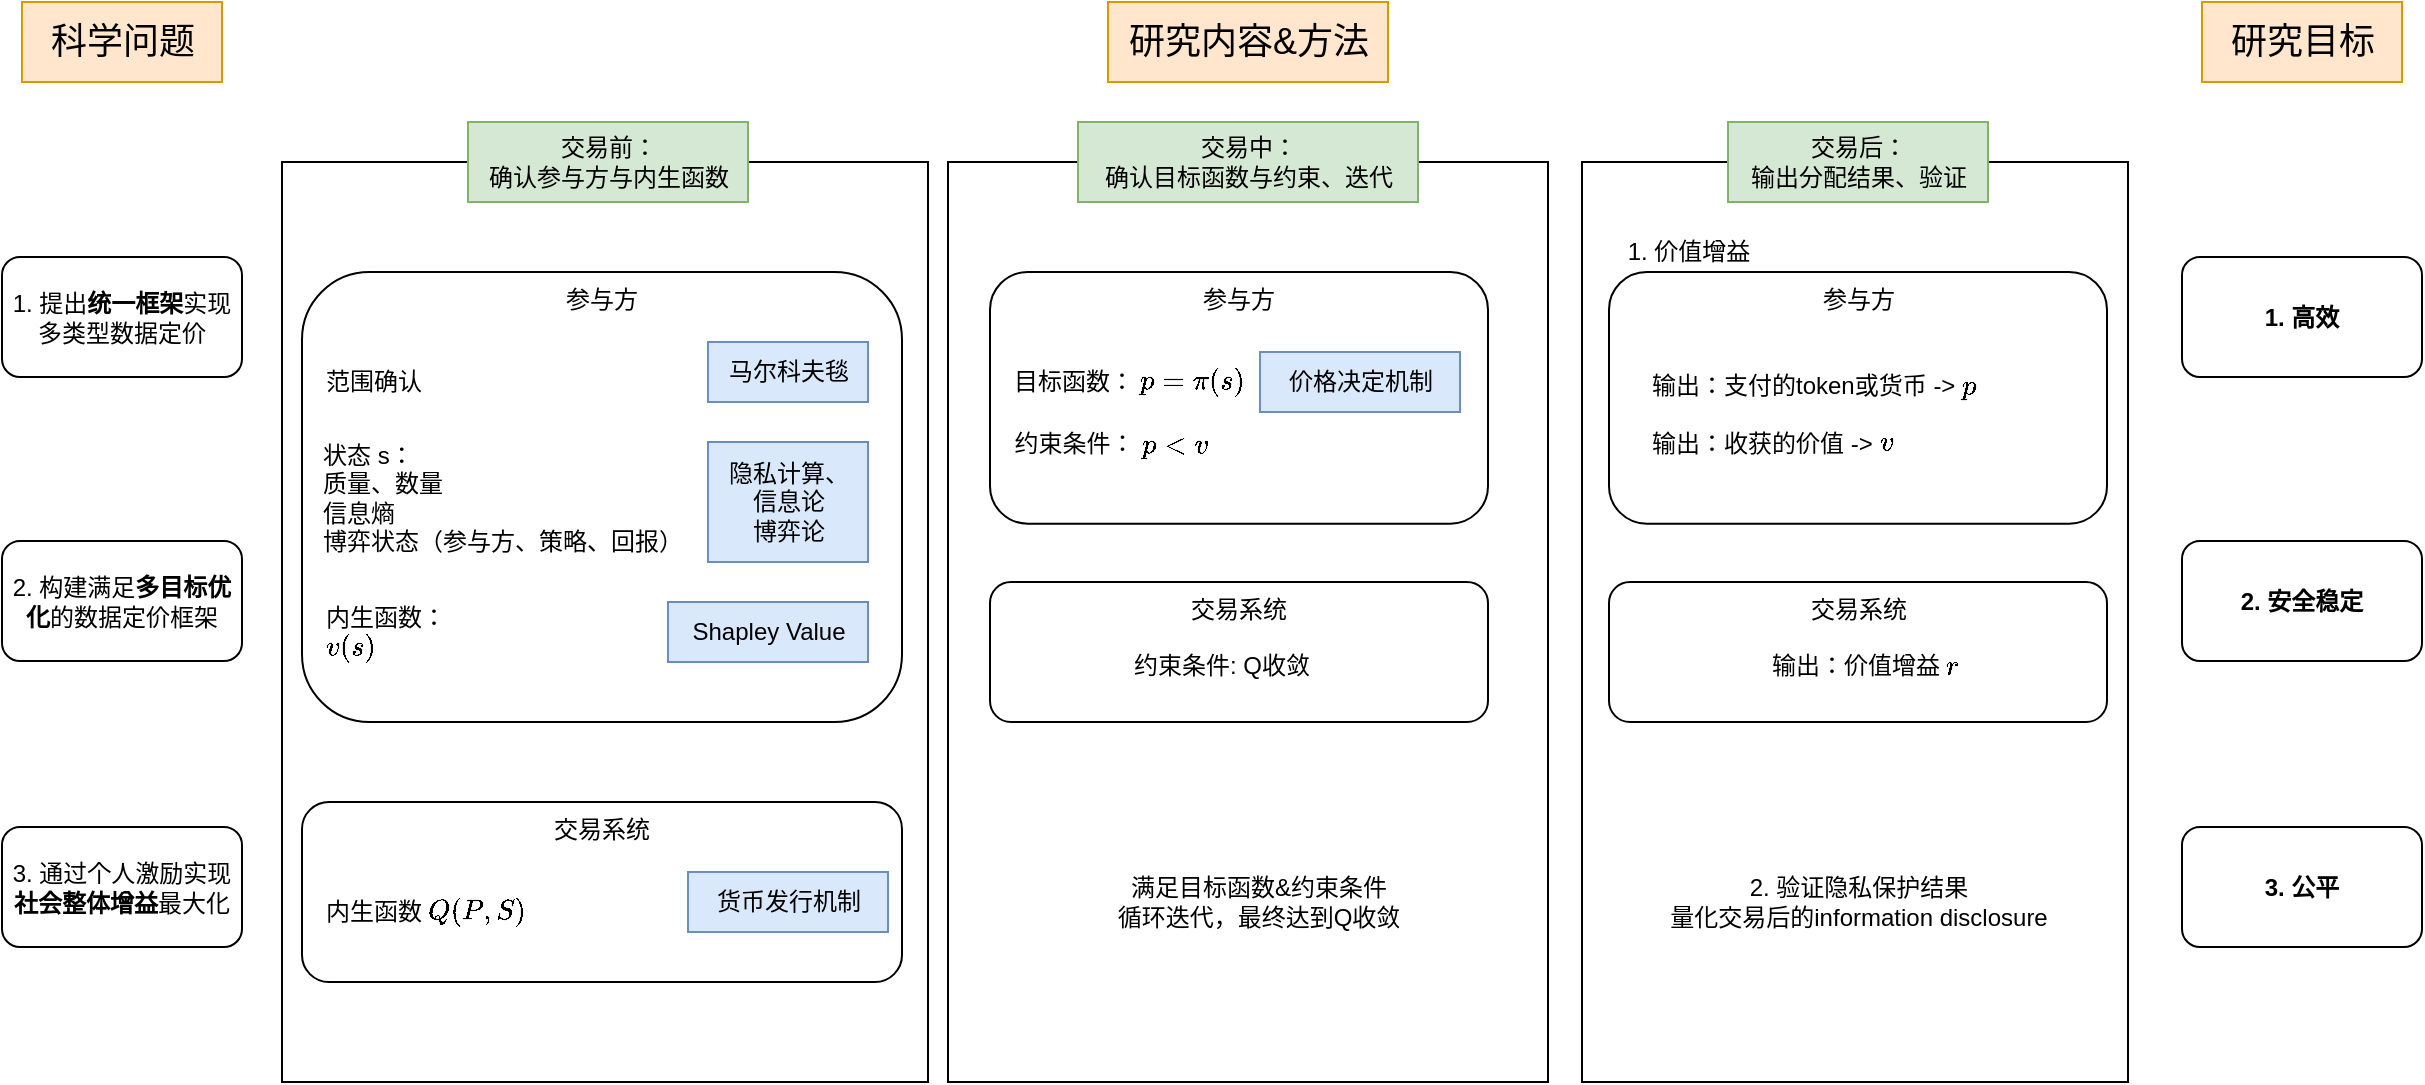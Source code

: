 <mxfile version="20.5.1" type="github">
  <diagram id="kGfsnMhB6VJ4VMqcUgDM" name="Page-1">
    <mxGraphModel dx="2214" dy="1291" grid="1" gridSize="10" guides="1" tooltips="1" connect="1" arrows="1" fold="1" page="1" pageScale="1" pageWidth="827" pageHeight="1169" math="1" shadow="0">
      <root>
        <mxCell id="0" />
        <mxCell id="1" parent="0" />
        <mxCell id="trRhdnVgsLyDhOyCSFnk-97" value="" style="group" vertex="1" connectable="0" parent="1">
          <mxGeometry x="810" y="220" width="273" height="480" as="geometry" />
        </mxCell>
        <mxCell id="trRhdnVgsLyDhOyCSFnk-87" value="" style="rounded=0;whiteSpace=wrap;html=1;fontSize=18;" vertex="1" parent="trRhdnVgsLyDhOyCSFnk-97">
          <mxGeometry y="20" width="273" height="460" as="geometry" />
        </mxCell>
        <mxCell id="trRhdnVgsLyDhOyCSFnk-9" value="交易后：&lt;br&gt;输出分配结果、验证" style="text;html=1;align=center;verticalAlign=middle;resizable=0;points=[];autosize=1;strokeColor=#82b366;fillColor=#d5e8d4;" vertex="1" parent="trRhdnVgsLyDhOyCSFnk-97">
          <mxGeometry x="73" width="130" height="40" as="geometry" />
        </mxCell>
        <mxCell id="trRhdnVgsLyDhOyCSFnk-79" value="1. 价值增益" style="text;html=1;align=center;verticalAlign=middle;resizable=0;points=[];autosize=1;strokeColor=none;fillColor=none;" vertex="1" parent="trRhdnVgsLyDhOyCSFnk-97">
          <mxGeometry x="13" y="50" width="80" height="30" as="geometry" />
        </mxCell>
        <mxCell id="trRhdnVgsLyDhOyCSFnk-80" value="2. 验证隐私保护结果&lt;br&gt;量化交易后的information disclosure" style="text;html=1;align=center;verticalAlign=middle;resizable=0;points=[];autosize=1;strokeColor=none;fillColor=none;" vertex="1" parent="trRhdnVgsLyDhOyCSFnk-97">
          <mxGeometry x="33" y="370" width="210" height="40" as="geometry" />
        </mxCell>
        <mxCell id="trRhdnVgsLyDhOyCSFnk-95" value="" style="group" vertex="1" connectable="0" parent="1">
          <mxGeometry x="160" y="220" width="323" height="480" as="geometry" />
        </mxCell>
        <mxCell id="trRhdnVgsLyDhOyCSFnk-85" value="" style="rounded=0;whiteSpace=wrap;html=1;fontSize=18;" vertex="1" parent="trRhdnVgsLyDhOyCSFnk-95">
          <mxGeometry y="20" width="323" height="460" as="geometry" />
        </mxCell>
        <mxCell id="trRhdnVgsLyDhOyCSFnk-7" value="交易前：&lt;br&gt;确认参与方与内生函数" style="text;html=1;align=center;verticalAlign=middle;resizable=0;points=[];autosize=1;strokeColor=#82b366;fillColor=#d5e8d4;" vertex="1" parent="trRhdnVgsLyDhOyCSFnk-95">
          <mxGeometry x="93" width="140" height="40" as="geometry" />
        </mxCell>
        <mxCell id="trRhdnVgsLyDhOyCSFnk-1" value="科学问题" style="text;html=1;align=center;verticalAlign=middle;resizable=0;points=[];autosize=1;strokeColor=#d79b00;fillColor=#ffe6cc;fontSize=18;" vertex="1" parent="1">
          <mxGeometry x="30" y="160" width="100" height="40" as="geometry" />
        </mxCell>
        <mxCell id="trRhdnVgsLyDhOyCSFnk-2" value="研究内容&amp;amp;方法" style="text;html=1;align=center;verticalAlign=middle;resizable=0;points=[];autosize=1;strokeColor=#d79b00;fillColor=#ffe6cc;fontSize=18;" vertex="1" parent="1">
          <mxGeometry x="573" y="160" width="140" height="40" as="geometry" />
        </mxCell>
        <mxCell id="trRhdnVgsLyDhOyCSFnk-3" value="研究目标" style="text;html=1;align=center;verticalAlign=middle;resizable=0;points=[];autosize=1;strokeColor=#d79b00;fillColor=#ffe6cc;fontSize=18;" vertex="1" parent="1">
          <mxGeometry x="1120" y="160" width="100" height="40" as="geometry" />
        </mxCell>
        <mxCell id="trRhdnVgsLyDhOyCSFnk-4" value="1. 提出&lt;b&gt;统一框架&lt;/b&gt;实现多类型数据定价" style="rounded=1;whiteSpace=wrap;html=1;" vertex="1" parent="1">
          <mxGeometry x="20" y="287.5" width="120" height="60" as="geometry" />
        </mxCell>
        <mxCell id="trRhdnVgsLyDhOyCSFnk-5" value="&lt;span style=&quot;font-weight: normal;&quot;&gt;2. 构建满足&lt;/span&gt;多目标优化&lt;span style=&quot;font-weight: normal;&quot;&gt;的数据定价框架&lt;/span&gt;" style="rounded=1;whiteSpace=wrap;html=1;fontStyle=1" vertex="1" parent="1">
          <mxGeometry x="20" y="429.5" width="120" height="60" as="geometry" />
        </mxCell>
        <mxCell id="trRhdnVgsLyDhOyCSFnk-6" value="3. 通过个人激励实现&lt;b&gt;社会整体增益&lt;/b&gt;最大化" style="rounded=1;whiteSpace=wrap;html=1;" vertex="1" parent="1">
          <mxGeometry x="20" y="572.5" width="120" height="60" as="geometry" />
        </mxCell>
        <mxCell id="trRhdnVgsLyDhOyCSFnk-81" value="1. 高效" style="rounded=1;whiteSpace=wrap;html=1;fontStyle=1" vertex="1" parent="1">
          <mxGeometry x="1110" y="287.5" width="120" height="60" as="geometry" />
        </mxCell>
        <mxCell id="trRhdnVgsLyDhOyCSFnk-82" value="&lt;span style=&quot;&quot;&gt;2. 安全稳定&lt;/span&gt;" style="rounded=1;whiteSpace=wrap;html=1;fontStyle=1" vertex="1" parent="1">
          <mxGeometry x="1110" y="429.5" width="120" height="60" as="geometry" />
        </mxCell>
        <mxCell id="trRhdnVgsLyDhOyCSFnk-83" value="3. 公平" style="rounded=1;whiteSpace=wrap;html=1;fontStyle=1" vertex="1" parent="1">
          <mxGeometry x="1110" y="572.5" width="120" height="60" as="geometry" />
        </mxCell>
        <mxCell id="trRhdnVgsLyDhOyCSFnk-88" value="" style="group" vertex="1" connectable="0" parent="1">
          <mxGeometry x="170" y="295" width="300" height="225" as="geometry" />
        </mxCell>
        <mxCell id="trRhdnVgsLyDhOyCSFnk-11" value="&lt;div style=&quot;text-align: justify;&quot;&gt;&lt;span style=&quot;background-color: initial;&quot;&gt;参与方&lt;/span&gt;&lt;/div&gt;" style="rounded=1;whiteSpace=wrap;html=1;verticalAlign=top;" vertex="1" parent="trRhdnVgsLyDhOyCSFnk-88">
          <mxGeometry width="300" height="225" as="geometry" />
        </mxCell>
        <mxCell id="trRhdnVgsLyDhOyCSFnk-12" value="&lt;div style=&quot;&quot;&gt;&lt;span style=&quot;background-color: initial;&quot;&gt;范围确认&lt;/span&gt;&lt;/div&gt;" style="text;html=1;align=left;verticalAlign=middle;resizable=0;points=[];autosize=1;strokeColor=none;fillColor=none;" vertex="1" parent="trRhdnVgsLyDhOyCSFnk-88">
          <mxGeometry x="10" y="40" width="70" height="30" as="geometry" />
        </mxCell>
        <mxCell id="trRhdnVgsLyDhOyCSFnk-14" value="内生函数：&lt;br&gt;\(v(s)\)" style="text;html=1;align=left;verticalAlign=middle;resizable=0;points=[];autosize=1;strokeColor=none;fillColor=none;" vertex="1" parent="trRhdnVgsLyDhOyCSFnk-88">
          <mxGeometry x="10" y="160" width="80" height="40" as="geometry" />
        </mxCell>
        <mxCell id="trRhdnVgsLyDhOyCSFnk-15" value="马尔科夫毯" style="text;html=1;align=center;verticalAlign=middle;resizable=0;points=[];autosize=1;strokeColor=#6c8ebf;fillColor=#dae8fc;" vertex="1" parent="trRhdnVgsLyDhOyCSFnk-88">
          <mxGeometry x="203" y="35" width="80" height="30" as="geometry" />
        </mxCell>
        <mxCell id="trRhdnVgsLyDhOyCSFnk-16" style="edgeStyle=orthogonalEdgeStyle;rounded=0;orthogonalLoop=1;jettySize=auto;html=1;exitX=0.5;exitY=1;exitDx=0;exitDy=0;" edge="1" parent="trRhdnVgsLyDhOyCSFnk-88" source="trRhdnVgsLyDhOyCSFnk-11" target="trRhdnVgsLyDhOyCSFnk-11">
          <mxGeometry relative="1" as="geometry" />
        </mxCell>
        <mxCell id="trRhdnVgsLyDhOyCSFnk-17" style="edgeStyle=orthogonalEdgeStyle;rounded=0;orthogonalLoop=1;jettySize=auto;html=1;exitX=0.5;exitY=1;exitDx=0;exitDy=0;" edge="1" parent="trRhdnVgsLyDhOyCSFnk-88" source="trRhdnVgsLyDhOyCSFnk-11" target="trRhdnVgsLyDhOyCSFnk-11">
          <mxGeometry relative="1" as="geometry" />
        </mxCell>
        <mxCell id="trRhdnVgsLyDhOyCSFnk-19" value="隐私计算、&lt;br&gt;信息论&lt;br&gt;博弈论" style="text;html=1;align=center;verticalAlign=middle;resizable=0;points=[];autosize=1;strokeColor=#6c8ebf;fillColor=#dae8fc;" vertex="1" parent="trRhdnVgsLyDhOyCSFnk-88">
          <mxGeometry x="203" y="85" width="80" height="60" as="geometry" />
        </mxCell>
        <mxCell id="trRhdnVgsLyDhOyCSFnk-20" value="Shapley Value" style="text;html=1;align=center;verticalAlign=middle;resizable=0;points=[];autosize=1;strokeColor=#6c8ebf;fillColor=#dae8fc;" vertex="1" parent="trRhdnVgsLyDhOyCSFnk-88">
          <mxGeometry x="183" y="165" width="100" height="30" as="geometry" />
        </mxCell>
        <mxCell id="trRhdnVgsLyDhOyCSFnk-63" value="&lt;div style=&quot;text-align: justify;&quot;&gt;&lt;span style=&quot;background-color: initial;&quot;&gt;状态 s：&lt;/span&gt;&lt;/div&gt;&lt;div style=&quot;text-align: justify;&quot;&gt;&lt;span style=&quot;background-color: initial;&quot;&gt;质量、数量&lt;/span&gt;&lt;/div&gt;&lt;div style=&quot;text-align: justify;&quot;&gt;&lt;span style=&quot;background-color: initial;&quot;&gt;信息熵&lt;/span&gt;&lt;/div&gt;&lt;div style=&quot;text-align: justify;&quot;&gt;&lt;span style=&quot;background-color: initial;&quot;&gt;博弈状态（参与方、策略、回报）&lt;/span&gt;&lt;/div&gt;" style="text;html=1;align=center;verticalAlign=middle;resizable=0;points=[];autosize=1;strokeColor=none;fillColor=none;" vertex="1" parent="trRhdnVgsLyDhOyCSFnk-88">
          <mxGeometry y="77.5" width="200" height="70" as="geometry" />
        </mxCell>
        <mxCell id="trRhdnVgsLyDhOyCSFnk-91" value="" style="group" vertex="1" connectable="0" parent="1">
          <mxGeometry x="823.5" y="295" width="249" height="125.83" as="geometry" />
        </mxCell>
        <mxCell id="trRhdnVgsLyDhOyCSFnk-69" value="&lt;div style=&quot;text-align: justify;&quot;&gt;&lt;span style=&quot;background-color: initial;&quot;&gt;参与方&lt;/span&gt;&lt;/div&gt;" style="rounded=1;whiteSpace=wrap;html=1;verticalAlign=top;" vertex="1" parent="trRhdnVgsLyDhOyCSFnk-91">
          <mxGeometry width="249" height="125.83" as="geometry" />
        </mxCell>
        <mxCell id="trRhdnVgsLyDhOyCSFnk-70" value="&lt;div style=&quot;&quot;&gt;&lt;span style=&quot;background-color: initial;&quot;&gt;输出：支付的token或货币 -&amp;gt; \(p\)&lt;/span&gt;&lt;/div&gt;&lt;div style=&quot;&quot;&gt;&lt;span style=&quot;background-color: initial;&quot;&gt;&lt;br&gt;&lt;/span&gt;&lt;/div&gt;&lt;div style=&quot;&quot;&gt;&lt;span style=&quot;background-color: initial;&quot;&gt;输出：收获的价值 -&amp;gt; \(v\)&lt;/span&gt;&lt;/div&gt;" style="text;html=1;align=left;verticalAlign=middle;resizable=0;points=[];autosize=1;strokeColor=none;fillColor=none;" vertex="1" parent="trRhdnVgsLyDhOyCSFnk-91">
          <mxGeometry x="19.5" y="40.83" width="200" height="60" as="geometry" />
        </mxCell>
        <mxCell id="trRhdnVgsLyDhOyCSFnk-72" style="edgeStyle=orthogonalEdgeStyle;rounded=0;orthogonalLoop=1;jettySize=auto;html=1;exitX=0.5;exitY=1;exitDx=0;exitDy=0;" edge="1" parent="trRhdnVgsLyDhOyCSFnk-91" source="trRhdnVgsLyDhOyCSFnk-69" target="trRhdnVgsLyDhOyCSFnk-69">
          <mxGeometry relative="1" as="geometry" />
        </mxCell>
        <mxCell id="trRhdnVgsLyDhOyCSFnk-73" style="edgeStyle=orthogonalEdgeStyle;rounded=0;orthogonalLoop=1;jettySize=auto;html=1;exitX=0.5;exitY=1;exitDx=0;exitDy=0;" edge="1" parent="trRhdnVgsLyDhOyCSFnk-91" source="trRhdnVgsLyDhOyCSFnk-69" target="trRhdnVgsLyDhOyCSFnk-69">
          <mxGeometry relative="1" as="geometry" />
        </mxCell>
        <mxCell id="trRhdnVgsLyDhOyCSFnk-93" value="" style="group" vertex="1" connectable="0" parent="1">
          <mxGeometry x="823.5" y="450" width="249" height="70" as="geometry" />
        </mxCell>
        <mxCell id="trRhdnVgsLyDhOyCSFnk-74" value="&lt;div style=&quot;text-align: justify;&quot;&gt;&lt;span style=&quot;background-color: initial;&quot;&gt;交易系统&lt;/span&gt;&lt;/div&gt;" style="rounded=1;whiteSpace=wrap;html=1;verticalAlign=top;" vertex="1" parent="trRhdnVgsLyDhOyCSFnk-93">
          <mxGeometry width="249" height="70" as="geometry" />
        </mxCell>
        <mxCell id="trRhdnVgsLyDhOyCSFnk-75" value="&lt;div style=&quot;&quot;&gt;&lt;span style=&quot;background-color: initial;&quot;&gt;输出：价值增益 \(r\)&lt;/span&gt;&lt;/div&gt;" style="text;html=1;align=left;verticalAlign=middle;resizable=0;points=[];autosize=1;strokeColor=none;fillColor=none;" vertex="1" parent="trRhdnVgsLyDhOyCSFnk-93">
          <mxGeometry x="79.5" y="27.222" width="130" height="30" as="geometry" />
        </mxCell>
        <mxCell id="trRhdnVgsLyDhOyCSFnk-76" style="edgeStyle=orthogonalEdgeStyle;rounded=0;orthogonalLoop=1;jettySize=auto;html=1;exitX=0.5;exitY=1;exitDx=0;exitDy=0;" edge="1" parent="trRhdnVgsLyDhOyCSFnk-93" source="trRhdnVgsLyDhOyCSFnk-74" target="trRhdnVgsLyDhOyCSFnk-74">
          <mxGeometry relative="1" as="geometry" />
        </mxCell>
        <mxCell id="trRhdnVgsLyDhOyCSFnk-77" style="edgeStyle=orthogonalEdgeStyle;rounded=0;orthogonalLoop=1;jettySize=auto;html=1;exitX=0.5;exitY=1;exitDx=0;exitDy=0;" edge="1" parent="trRhdnVgsLyDhOyCSFnk-93" source="trRhdnVgsLyDhOyCSFnk-74" target="trRhdnVgsLyDhOyCSFnk-74">
          <mxGeometry relative="1" as="geometry" />
        </mxCell>
        <mxCell id="trRhdnVgsLyDhOyCSFnk-94" value="" style="group" vertex="1" connectable="0" parent="1">
          <mxGeometry x="170" y="560" width="300" height="90" as="geometry" />
        </mxCell>
        <mxCell id="trRhdnVgsLyDhOyCSFnk-21" value="&lt;div style=&quot;text-align: justify;&quot;&gt;&lt;span style=&quot;background-color: initial;&quot;&gt;交易系统&lt;/span&gt;&lt;/div&gt;" style="rounded=1;whiteSpace=wrap;html=1;verticalAlign=top;" vertex="1" parent="trRhdnVgsLyDhOyCSFnk-94">
          <mxGeometry width="300" height="90" as="geometry" />
        </mxCell>
        <mxCell id="trRhdnVgsLyDhOyCSFnk-22" value="&lt;div style=&quot;&quot;&gt;&lt;span style=&quot;background-color: initial;&quot;&gt;内生函数 \(Q(P,S)\)&lt;/span&gt;&lt;/div&gt;" style="text;html=1;align=left;verticalAlign=middle;resizable=0;points=[];autosize=1;strokeColor=none;fillColor=none;" vertex="1" parent="trRhdnVgsLyDhOyCSFnk-94">
          <mxGeometry x="10" y="40" width="120" height="30" as="geometry" />
        </mxCell>
        <mxCell id="trRhdnVgsLyDhOyCSFnk-25" value="货币发行机制" style="text;html=1;align=center;verticalAlign=middle;resizable=0;points=[];autosize=1;strokeColor=#6c8ebf;fillColor=#dae8fc;" vertex="1" parent="trRhdnVgsLyDhOyCSFnk-94">
          <mxGeometry x="193" y="35" width="100" height="30" as="geometry" />
        </mxCell>
        <mxCell id="trRhdnVgsLyDhOyCSFnk-26" style="edgeStyle=orthogonalEdgeStyle;rounded=0;orthogonalLoop=1;jettySize=auto;html=1;exitX=0.5;exitY=1;exitDx=0;exitDy=0;" edge="1" parent="trRhdnVgsLyDhOyCSFnk-94" source="trRhdnVgsLyDhOyCSFnk-21" target="trRhdnVgsLyDhOyCSFnk-21">
          <mxGeometry relative="1" as="geometry" />
        </mxCell>
        <mxCell id="trRhdnVgsLyDhOyCSFnk-27" style="edgeStyle=orthogonalEdgeStyle;rounded=0;orthogonalLoop=1;jettySize=auto;html=1;exitX=0.5;exitY=1;exitDx=0;exitDy=0;" edge="1" parent="trRhdnVgsLyDhOyCSFnk-94" source="trRhdnVgsLyDhOyCSFnk-21" target="trRhdnVgsLyDhOyCSFnk-21">
          <mxGeometry relative="1" as="geometry" />
        </mxCell>
        <mxCell id="trRhdnVgsLyDhOyCSFnk-98" value="" style="group" vertex="1" connectable="0" parent="1">
          <mxGeometry x="493" y="220" width="300" height="480" as="geometry" />
        </mxCell>
        <mxCell id="trRhdnVgsLyDhOyCSFnk-96" value="" style="group" vertex="1" connectable="0" parent="trRhdnVgsLyDhOyCSFnk-98">
          <mxGeometry width="300" height="480" as="geometry" />
        </mxCell>
        <mxCell id="trRhdnVgsLyDhOyCSFnk-86" value="" style="rounded=0;whiteSpace=wrap;html=1;fontSize=18;" vertex="1" parent="trRhdnVgsLyDhOyCSFnk-96">
          <mxGeometry y="20" width="300" height="460" as="geometry" />
        </mxCell>
        <mxCell id="trRhdnVgsLyDhOyCSFnk-8" value="交易中：&lt;br&gt;确认目标函数与约束、迭代" style="text;html=1;align=center;verticalAlign=middle;resizable=0;points=[];autosize=1;strokeColor=#82b366;fillColor=#d5e8d4;" vertex="1" parent="trRhdnVgsLyDhOyCSFnk-96">
          <mxGeometry x="65" width="170" height="40" as="geometry" />
        </mxCell>
        <mxCell id="trRhdnVgsLyDhOyCSFnk-68" value="满足目标函数&amp;amp;约束条件&lt;br&gt;循环迭代，最终达到Q收敛" style="text;html=1;align=center;verticalAlign=middle;resizable=0;points=[];autosize=1;strokeColor=none;fillColor=none;" vertex="1" parent="trRhdnVgsLyDhOyCSFnk-96">
          <mxGeometry x="75" y="370" width="160" height="40" as="geometry" />
        </mxCell>
        <mxCell id="trRhdnVgsLyDhOyCSFnk-89" value="" style="group" vertex="1" connectable="0" parent="trRhdnVgsLyDhOyCSFnk-98">
          <mxGeometry x="21" y="75" width="249" height="125.83" as="geometry" />
        </mxCell>
        <mxCell id="trRhdnVgsLyDhOyCSFnk-48" value="&lt;div style=&quot;text-align: justify;&quot;&gt;&lt;span style=&quot;background-color: initial;&quot;&gt;参与方&lt;/span&gt;&lt;/div&gt;" style="rounded=1;whiteSpace=wrap;html=1;verticalAlign=top;" vertex="1" parent="trRhdnVgsLyDhOyCSFnk-89">
          <mxGeometry width="249" height="125.83" as="geometry" />
        </mxCell>
        <mxCell id="trRhdnVgsLyDhOyCSFnk-49" value="&lt;div style=&quot;&quot;&gt;&lt;span style=&quot;background-color: initial;&quot;&gt;目标函数： \(p=\pi(s)\)&lt;/span&gt;&lt;/div&gt;" style="text;html=1;align=left;verticalAlign=middle;resizable=0;points=[];autosize=1;strokeColor=none;fillColor=none;" vertex="1" parent="trRhdnVgsLyDhOyCSFnk-89">
          <mxGeometry x="10" y="40" width="140" height="30" as="geometry" />
        </mxCell>
        <mxCell id="trRhdnVgsLyDhOyCSFnk-52" value="价格决定机制" style="text;html=1;align=center;verticalAlign=middle;resizable=0;points=[];autosize=1;strokeColor=#6c8ebf;fillColor=#dae8fc;" vertex="1" parent="trRhdnVgsLyDhOyCSFnk-89">
          <mxGeometry x="135" y="40" width="100" height="30" as="geometry" />
        </mxCell>
        <mxCell id="trRhdnVgsLyDhOyCSFnk-53" style="edgeStyle=orthogonalEdgeStyle;rounded=0;orthogonalLoop=1;jettySize=auto;html=1;exitX=0.5;exitY=1;exitDx=0;exitDy=0;" edge="1" parent="trRhdnVgsLyDhOyCSFnk-89" source="trRhdnVgsLyDhOyCSFnk-48" target="trRhdnVgsLyDhOyCSFnk-48">
          <mxGeometry relative="1" as="geometry" />
        </mxCell>
        <mxCell id="trRhdnVgsLyDhOyCSFnk-54" style="edgeStyle=orthogonalEdgeStyle;rounded=0;orthogonalLoop=1;jettySize=auto;html=1;exitX=0.5;exitY=1;exitDx=0;exitDy=0;" edge="1" parent="trRhdnVgsLyDhOyCSFnk-89" source="trRhdnVgsLyDhOyCSFnk-48" target="trRhdnVgsLyDhOyCSFnk-48">
          <mxGeometry relative="1" as="geometry" />
        </mxCell>
        <mxCell id="trRhdnVgsLyDhOyCSFnk-62" value="约束条件： \(p&amp;lt;v\)" style="text;html=1;align=center;verticalAlign=middle;resizable=0;points=[];autosize=1;strokeColor=none;fillColor=none;" vertex="1" parent="trRhdnVgsLyDhOyCSFnk-89">
          <mxGeometry y="70.83" width="120" height="30" as="geometry" />
        </mxCell>
        <mxCell id="trRhdnVgsLyDhOyCSFnk-90" value="" style="group" vertex="1" connectable="0" parent="trRhdnVgsLyDhOyCSFnk-98">
          <mxGeometry x="21" y="230" width="249" height="70" as="geometry" />
        </mxCell>
        <mxCell id="trRhdnVgsLyDhOyCSFnk-57" value="&lt;div style=&quot;text-align: justify;&quot;&gt;&lt;span style=&quot;background-color: initial;&quot;&gt;交易系统&lt;/span&gt;&lt;/div&gt;" style="rounded=1;whiteSpace=wrap;html=1;verticalAlign=top;" vertex="1" parent="trRhdnVgsLyDhOyCSFnk-90">
          <mxGeometry width="249" height="70" as="geometry" />
        </mxCell>
        <mxCell id="trRhdnVgsLyDhOyCSFnk-58" value="&lt;div style=&quot;&quot;&gt;&lt;span style=&quot;background-color: initial;&quot;&gt;约束条件: Q收敛&lt;/span&gt;&lt;/div&gt;" style="text;html=1;align=left;verticalAlign=middle;resizable=0;points=[];autosize=1;strokeColor=none;fillColor=none;" vertex="1" parent="trRhdnVgsLyDhOyCSFnk-90">
          <mxGeometry x="69.5" y="27.222" width="110" height="30" as="geometry" />
        </mxCell>
        <mxCell id="trRhdnVgsLyDhOyCSFnk-60" style="edgeStyle=orthogonalEdgeStyle;rounded=0;orthogonalLoop=1;jettySize=auto;html=1;exitX=0.5;exitY=1;exitDx=0;exitDy=0;" edge="1" parent="trRhdnVgsLyDhOyCSFnk-90" source="trRhdnVgsLyDhOyCSFnk-57" target="trRhdnVgsLyDhOyCSFnk-57">
          <mxGeometry relative="1" as="geometry" />
        </mxCell>
        <mxCell id="trRhdnVgsLyDhOyCSFnk-61" style="edgeStyle=orthogonalEdgeStyle;rounded=0;orthogonalLoop=1;jettySize=auto;html=1;exitX=0.5;exitY=1;exitDx=0;exitDy=0;" edge="1" parent="trRhdnVgsLyDhOyCSFnk-90" source="trRhdnVgsLyDhOyCSFnk-57" target="trRhdnVgsLyDhOyCSFnk-57">
          <mxGeometry relative="1" as="geometry" />
        </mxCell>
      </root>
    </mxGraphModel>
  </diagram>
</mxfile>
